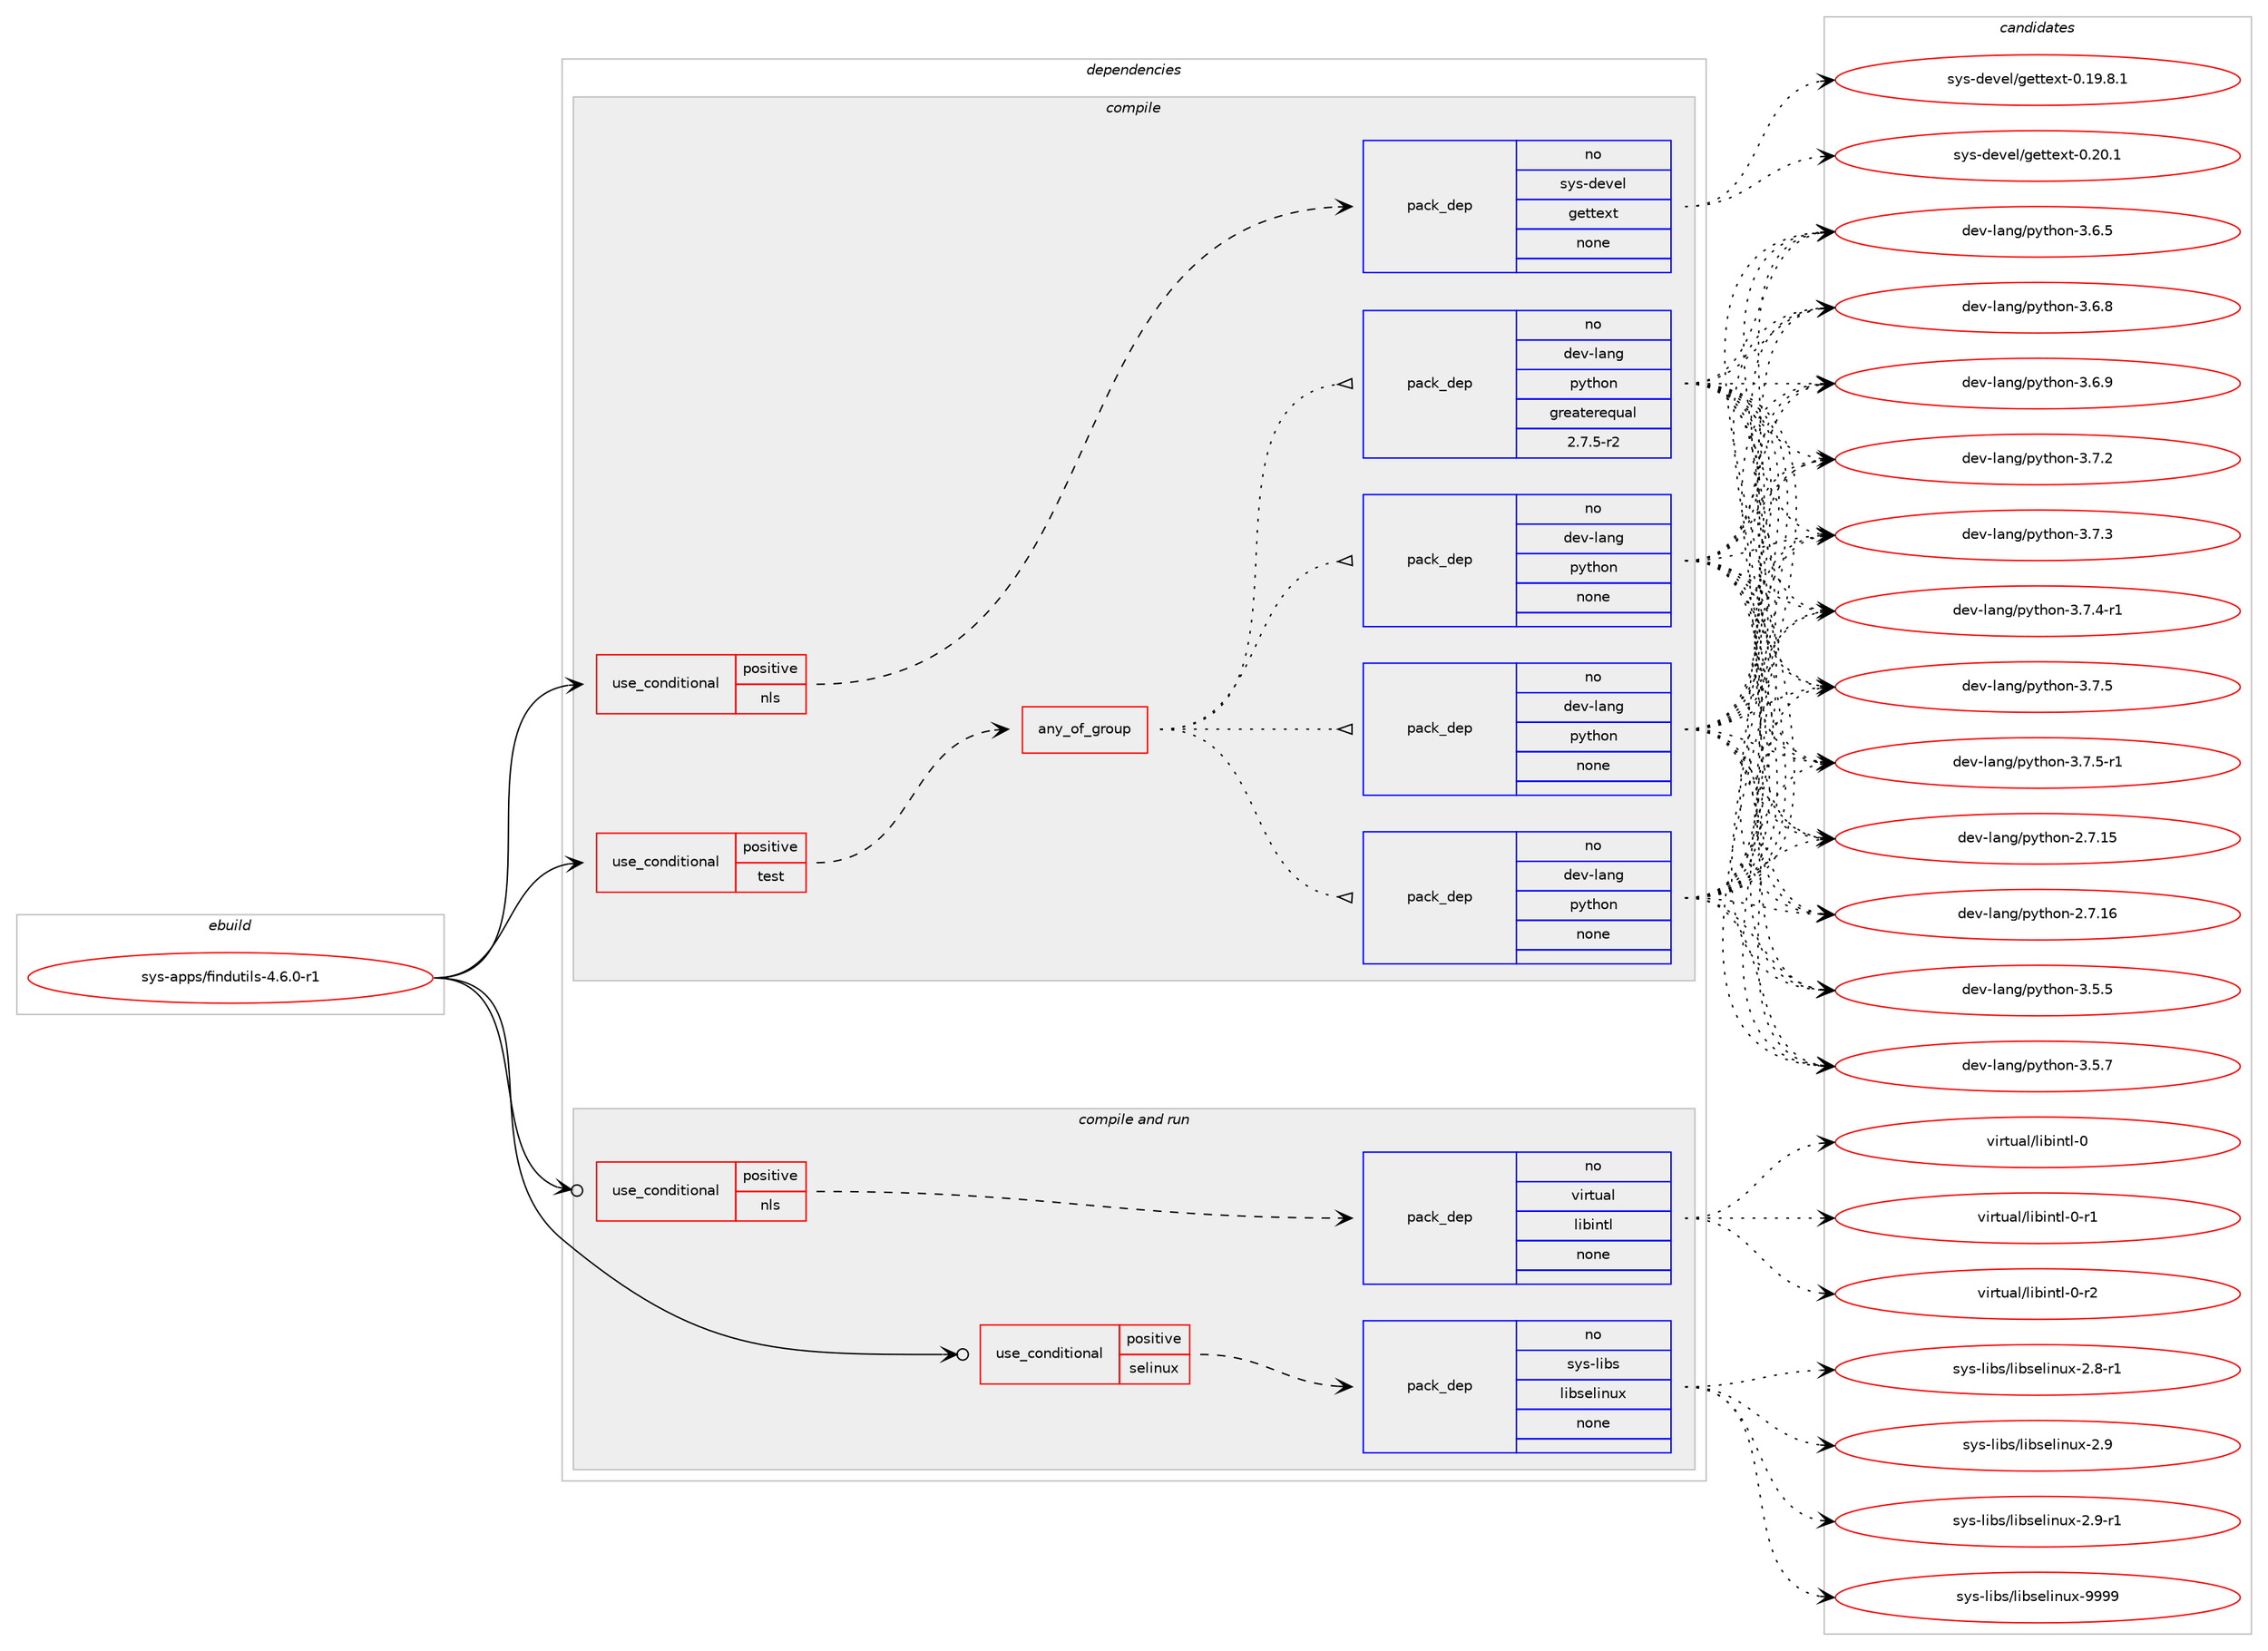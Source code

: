 digraph prolog {

# *************
# Graph options
# *************

newrank=true;
concentrate=true;
compound=true;
graph [rankdir=LR,fontname=Helvetica,fontsize=10,ranksep=1.5];#, ranksep=2.5, nodesep=0.2];
edge  [arrowhead=vee];
node  [fontname=Helvetica,fontsize=10];

# **********
# The ebuild
# **********

subgraph cluster_leftcol {
color=gray;
rank=same;
label=<<i>ebuild</i>>;
id [label="sys-apps/findutils-4.6.0-r1", color=red, width=4, href="../sys-apps/findutils-4.6.0-r1.svg"];
}

# ****************
# The dependencies
# ****************

subgraph cluster_midcol {
color=gray;
label=<<i>dependencies</i>>;
subgraph cluster_compile {
fillcolor="#eeeeee";
style=filled;
label=<<i>compile</i>>;
subgraph cond210479 {
dependency874480 [label=<<TABLE BORDER="0" CELLBORDER="1" CELLSPACING="0" CELLPADDING="4"><TR><TD ROWSPAN="3" CELLPADDING="10">use_conditional</TD></TR><TR><TD>positive</TD></TR><TR><TD>nls</TD></TR></TABLE>>, shape=none, color=red];
subgraph pack648665 {
dependency874481 [label=<<TABLE BORDER="0" CELLBORDER="1" CELLSPACING="0" CELLPADDING="4" WIDTH="220"><TR><TD ROWSPAN="6" CELLPADDING="30">pack_dep</TD></TR><TR><TD WIDTH="110">no</TD></TR><TR><TD>sys-devel</TD></TR><TR><TD>gettext</TD></TR><TR><TD>none</TD></TR><TR><TD></TD></TR></TABLE>>, shape=none, color=blue];
}
dependency874480:e -> dependency874481:w [weight=20,style="dashed",arrowhead="vee"];
}
id:e -> dependency874480:w [weight=20,style="solid",arrowhead="vee"];
subgraph cond210480 {
dependency874482 [label=<<TABLE BORDER="0" CELLBORDER="1" CELLSPACING="0" CELLPADDING="4"><TR><TD ROWSPAN="3" CELLPADDING="10">use_conditional</TD></TR><TR><TD>positive</TD></TR><TR><TD>test</TD></TR></TABLE>>, shape=none, color=red];
subgraph any14813 {
dependency874483 [label=<<TABLE BORDER="0" CELLBORDER="1" CELLSPACING="0" CELLPADDING="4"><TR><TD CELLPADDING="10">any_of_group</TD></TR></TABLE>>, shape=none, color=red];subgraph pack648666 {
dependency874484 [label=<<TABLE BORDER="0" CELLBORDER="1" CELLSPACING="0" CELLPADDING="4" WIDTH="220"><TR><TD ROWSPAN="6" CELLPADDING="30">pack_dep</TD></TR><TR><TD WIDTH="110">no</TD></TR><TR><TD>dev-lang</TD></TR><TR><TD>python</TD></TR><TR><TD>none</TD></TR><TR><TD></TD></TR></TABLE>>, shape=none, color=blue];
}
dependency874483:e -> dependency874484:w [weight=20,style="dotted",arrowhead="oinv"];
subgraph pack648667 {
dependency874485 [label=<<TABLE BORDER="0" CELLBORDER="1" CELLSPACING="0" CELLPADDING="4" WIDTH="220"><TR><TD ROWSPAN="6" CELLPADDING="30">pack_dep</TD></TR><TR><TD WIDTH="110">no</TD></TR><TR><TD>dev-lang</TD></TR><TR><TD>python</TD></TR><TR><TD>none</TD></TR><TR><TD></TD></TR></TABLE>>, shape=none, color=blue];
}
dependency874483:e -> dependency874485:w [weight=20,style="dotted",arrowhead="oinv"];
subgraph pack648668 {
dependency874486 [label=<<TABLE BORDER="0" CELLBORDER="1" CELLSPACING="0" CELLPADDING="4" WIDTH="220"><TR><TD ROWSPAN="6" CELLPADDING="30">pack_dep</TD></TR><TR><TD WIDTH="110">no</TD></TR><TR><TD>dev-lang</TD></TR><TR><TD>python</TD></TR><TR><TD>none</TD></TR><TR><TD></TD></TR></TABLE>>, shape=none, color=blue];
}
dependency874483:e -> dependency874486:w [weight=20,style="dotted",arrowhead="oinv"];
subgraph pack648669 {
dependency874487 [label=<<TABLE BORDER="0" CELLBORDER="1" CELLSPACING="0" CELLPADDING="4" WIDTH="220"><TR><TD ROWSPAN="6" CELLPADDING="30">pack_dep</TD></TR><TR><TD WIDTH="110">no</TD></TR><TR><TD>dev-lang</TD></TR><TR><TD>python</TD></TR><TR><TD>greaterequal</TD></TR><TR><TD>2.7.5-r2</TD></TR></TABLE>>, shape=none, color=blue];
}
dependency874483:e -> dependency874487:w [weight=20,style="dotted",arrowhead="oinv"];
}
dependency874482:e -> dependency874483:w [weight=20,style="dashed",arrowhead="vee"];
}
id:e -> dependency874482:w [weight=20,style="solid",arrowhead="vee"];
}
subgraph cluster_compileandrun {
fillcolor="#eeeeee";
style=filled;
label=<<i>compile and run</i>>;
subgraph cond210481 {
dependency874488 [label=<<TABLE BORDER="0" CELLBORDER="1" CELLSPACING="0" CELLPADDING="4"><TR><TD ROWSPAN="3" CELLPADDING="10">use_conditional</TD></TR><TR><TD>positive</TD></TR><TR><TD>nls</TD></TR></TABLE>>, shape=none, color=red];
subgraph pack648670 {
dependency874489 [label=<<TABLE BORDER="0" CELLBORDER="1" CELLSPACING="0" CELLPADDING="4" WIDTH="220"><TR><TD ROWSPAN="6" CELLPADDING="30">pack_dep</TD></TR><TR><TD WIDTH="110">no</TD></TR><TR><TD>virtual</TD></TR><TR><TD>libintl</TD></TR><TR><TD>none</TD></TR><TR><TD></TD></TR></TABLE>>, shape=none, color=blue];
}
dependency874488:e -> dependency874489:w [weight=20,style="dashed",arrowhead="vee"];
}
id:e -> dependency874488:w [weight=20,style="solid",arrowhead="odotvee"];
subgraph cond210482 {
dependency874490 [label=<<TABLE BORDER="0" CELLBORDER="1" CELLSPACING="0" CELLPADDING="4"><TR><TD ROWSPAN="3" CELLPADDING="10">use_conditional</TD></TR><TR><TD>positive</TD></TR><TR><TD>selinux</TD></TR></TABLE>>, shape=none, color=red];
subgraph pack648671 {
dependency874491 [label=<<TABLE BORDER="0" CELLBORDER="1" CELLSPACING="0" CELLPADDING="4" WIDTH="220"><TR><TD ROWSPAN="6" CELLPADDING="30">pack_dep</TD></TR><TR><TD WIDTH="110">no</TD></TR><TR><TD>sys-libs</TD></TR><TR><TD>libselinux</TD></TR><TR><TD>none</TD></TR><TR><TD></TD></TR></TABLE>>, shape=none, color=blue];
}
dependency874490:e -> dependency874491:w [weight=20,style="dashed",arrowhead="vee"];
}
id:e -> dependency874490:w [weight=20,style="solid",arrowhead="odotvee"];
}
subgraph cluster_run {
fillcolor="#eeeeee";
style=filled;
label=<<i>run</i>>;
}
}

# **************
# The candidates
# **************

subgraph cluster_choices {
rank=same;
color=gray;
label=<<i>candidates</i>>;

subgraph choice648665 {
color=black;
nodesep=1;
choice1151211154510010111810110847103101116116101120116454846495746564649 [label="sys-devel/gettext-0.19.8.1", color=red, width=4,href="../sys-devel/gettext-0.19.8.1.svg"];
choice115121115451001011181011084710310111611610112011645484650484649 [label="sys-devel/gettext-0.20.1", color=red, width=4,href="../sys-devel/gettext-0.20.1.svg"];
dependency874481:e -> choice1151211154510010111810110847103101116116101120116454846495746564649:w [style=dotted,weight="100"];
dependency874481:e -> choice115121115451001011181011084710310111611610112011645484650484649:w [style=dotted,weight="100"];
}
subgraph choice648666 {
color=black;
nodesep=1;
choice10010111845108971101034711212111610411111045504655464953 [label="dev-lang/python-2.7.15", color=red, width=4,href="../dev-lang/python-2.7.15.svg"];
choice10010111845108971101034711212111610411111045504655464954 [label="dev-lang/python-2.7.16", color=red, width=4,href="../dev-lang/python-2.7.16.svg"];
choice100101118451089711010347112121116104111110455146534653 [label="dev-lang/python-3.5.5", color=red, width=4,href="../dev-lang/python-3.5.5.svg"];
choice100101118451089711010347112121116104111110455146534655 [label="dev-lang/python-3.5.7", color=red, width=4,href="../dev-lang/python-3.5.7.svg"];
choice100101118451089711010347112121116104111110455146544653 [label="dev-lang/python-3.6.5", color=red, width=4,href="../dev-lang/python-3.6.5.svg"];
choice100101118451089711010347112121116104111110455146544656 [label="dev-lang/python-3.6.8", color=red, width=4,href="../dev-lang/python-3.6.8.svg"];
choice100101118451089711010347112121116104111110455146544657 [label="dev-lang/python-3.6.9", color=red, width=4,href="../dev-lang/python-3.6.9.svg"];
choice100101118451089711010347112121116104111110455146554650 [label="dev-lang/python-3.7.2", color=red, width=4,href="../dev-lang/python-3.7.2.svg"];
choice100101118451089711010347112121116104111110455146554651 [label="dev-lang/python-3.7.3", color=red, width=4,href="../dev-lang/python-3.7.3.svg"];
choice1001011184510897110103471121211161041111104551465546524511449 [label="dev-lang/python-3.7.4-r1", color=red, width=4,href="../dev-lang/python-3.7.4-r1.svg"];
choice100101118451089711010347112121116104111110455146554653 [label="dev-lang/python-3.7.5", color=red, width=4,href="../dev-lang/python-3.7.5.svg"];
choice1001011184510897110103471121211161041111104551465546534511449 [label="dev-lang/python-3.7.5-r1", color=red, width=4,href="../dev-lang/python-3.7.5-r1.svg"];
dependency874484:e -> choice10010111845108971101034711212111610411111045504655464953:w [style=dotted,weight="100"];
dependency874484:e -> choice10010111845108971101034711212111610411111045504655464954:w [style=dotted,weight="100"];
dependency874484:e -> choice100101118451089711010347112121116104111110455146534653:w [style=dotted,weight="100"];
dependency874484:e -> choice100101118451089711010347112121116104111110455146534655:w [style=dotted,weight="100"];
dependency874484:e -> choice100101118451089711010347112121116104111110455146544653:w [style=dotted,weight="100"];
dependency874484:e -> choice100101118451089711010347112121116104111110455146544656:w [style=dotted,weight="100"];
dependency874484:e -> choice100101118451089711010347112121116104111110455146544657:w [style=dotted,weight="100"];
dependency874484:e -> choice100101118451089711010347112121116104111110455146554650:w [style=dotted,weight="100"];
dependency874484:e -> choice100101118451089711010347112121116104111110455146554651:w [style=dotted,weight="100"];
dependency874484:e -> choice1001011184510897110103471121211161041111104551465546524511449:w [style=dotted,weight="100"];
dependency874484:e -> choice100101118451089711010347112121116104111110455146554653:w [style=dotted,weight="100"];
dependency874484:e -> choice1001011184510897110103471121211161041111104551465546534511449:w [style=dotted,weight="100"];
}
subgraph choice648667 {
color=black;
nodesep=1;
choice10010111845108971101034711212111610411111045504655464953 [label="dev-lang/python-2.7.15", color=red, width=4,href="../dev-lang/python-2.7.15.svg"];
choice10010111845108971101034711212111610411111045504655464954 [label="dev-lang/python-2.7.16", color=red, width=4,href="../dev-lang/python-2.7.16.svg"];
choice100101118451089711010347112121116104111110455146534653 [label="dev-lang/python-3.5.5", color=red, width=4,href="../dev-lang/python-3.5.5.svg"];
choice100101118451089711010347112121116104111110455146534655 [label="dev-lang/python-3.5.7", color=red, width=4,href="../dev-lang/python-3.5.7.svg"];
choice100101118451089711010347112121116104111110455146544653 [label="dev-lang/python-3.6.5", color=red, width=4,href="../dev-lang/python-3.6.5.svg"];
choice100101118451089711010347112121116104111110455146544656 [label="dev-lang/python-3.6.8", color=red, width=4,href="../dev-lang/python-3.6.8.svg"];
choice100101118451089711010347112121116104111110455146544657 [label="dev-lang/python-3.6.9", color=red, width=4,href="../dev-lang/python-3.6.9.svg"];
choice100101118451089711010347112121116104111110455146554650 [label="dev-lang/python-3.7.2", color=red, width=4,href="../dev-lang/python-3.7.2.svg"];
choice100101118451089711010347112121116104111110455146554651 [label="dev-lang/python-3.7.3", color=red, width=4,href="../dev-lang/python-3.7.3.svg"];
choice1001011184510897110103471121211161041111104551465546524511449 [label="dev-lang/python-3.7.4-r1", color=red, width=4,href="../dev-lang/python-3.7.4-r1.svg"];
choice100101118451089711010347112121116104111110455146554653 [label="dev-lang/python-3.7.5", color=red, width=4,href="../dev-lang/python-3.7.5.svg"];
choice1001011184510897110103471121211161041111104551465546534511449 [label="dev-lang/python-3.7.5-r1", color=red, width=4,href="../dev-lang/python-3.7.5-r1.svg"];
dependency874485:e -> choice10010111845108971101034711212111610411111045504655464953:w [style=dotted,weight="100"];
dependency874485:e -> choice10010111845108971101034711212111610411111045504655464954:w [style=dotted,weight="100"];
dependency874485:e -> choice100101118451089711010347112121116104111110455146534653:w [style=dotted,weight="100"];
dependency874485:e -> choice100101118451089711010347112121116104111110455146534655:w [style=dotted,weight="100"];
dependency874485:e -> choice100101118451089711010347112121116104111110455146544653:w [style=dotted,weight="100"];
dependency874485:e -> choice100101118451089711010347112121116104111110455146544656:w [style=dotted,weight="100"];
dependency874485:e -> choice100101118451089711010347112121116104111110455146544657:w [style=dotted,weight="100"];
dependency874485:e -> choice100101118451089711010347112121116104111110455146554650:w [style=dotted,weight="100"];
dependency874485:e -> choice100101118451089711010347112121116104111110455146554651:w [style=dotted,weight="100"];
dependency874485:e -> choice1001011184510897110103471121211161041111104551465546524511449:w [style=dotted,weight="100"];
dependency874485:e -> choice100101118451089711010347112121116104111110455146554653:w [style=dotted,weight="100"];
dependency874485:e -> choice1001011184510897110103471121211161041111104551465546534511449:w [style=dotted,weight="100"];
}
subgraph choice648668 {
color=black;
nodesep=1;
choice10010111845108971101034711212111610411111045504655464953 [label="dev-lang/python-2.7.15", color=red, width=4,href="../dev-lang/python-2.7.15.svg"];
choice10010111845108971101034711212111610411111045504655464954 [label="dev-lang/python-2.7.16", color=red, width=4,href="../dev-lang/python-2.7.16.svg"];
choice100101118451089711010347112121116104111110455146534653 [label="dev-lang/python-3.5.5", color=red, width=4,href="../dev-lang/python-3.5.5.svg"];
choice100101118451089711010347112121116104111110455146534655 [label="dev-lang/python-3.5.7", color=red, width=4,href="../dev-lang/python-3.5.7.svg"];
choice100101118451089711010347112121116104111110455146544653 [label="dev-lang/python-3.6.5", color=red, width=4,href="../dev-lang/python-3.6.5.svg"];
choice100101118451089711010347112121116104111110455146544656 [label="dev-lang/python-3.6.8", color=red, width=4,href="../dev-lang/python-3.6.8.svg"];
choice100101118451089711010347112121116104111110455146544657 [label="dev-lang/python-3.6.9", color=red, width=4,href="../dev-lang/python-3.6.9.svg"];
choice100101118451089711010347112121116104111110455146554650 [label="dev-lang/python-3.7.2", color=red, width=4,href="../dev-lang/python-3.7.2.svg"];
choice100101118451089711010347112121116104111110455146554651 [label="dev-lang/python-3.7.3", color=red, width=4,href="../dev-lang/python-3.7.3.svg"];
choice1001011184510897110103471121211161041111104551465546524511449 [label="dev-lang/python-3.7.4-r1", color=red, width=4,href="../dev-lang/python-3.7.4-r1.svg"];
choice100101118451089711010347112121116104111110455146554653 [label="dev-lang/python-3.7.5", color=red, width=4,href="../dev-lang/python-3.7.5.svg"];
choice1001011184510897110103471121211161041111104551465546534511449 [label="dev-lang/python-3.7.5-r1", color=red, width=4,href="../dev-lang/python-3.7.5-r1.svg"];
dependency874486:e -> choice10010111845108971101034711212111610411111045504655464953:w [style=dotted,weight="100"];
dependency874486:e -> choice10010111845108971101034711212111610411111045504655464954:w [style=dotted,weight="100"];
dependency874486:e -> choice100101118451089711010347112121116104111110455146534653:w [style=dotted,weight="100"];
dependency874486:e -> choice100101118451089711010347112121116104111110455146534655:w [style=dotted,weight="100"];
dependency874486:e -> choice100101118451089711010347112121116104111110455146544653:w [style=dotted,weight="100"];
dependency874486:e -> choice100101118451089711010347112121116104111110455146544656:w [style=dotted,weight="100"];
dependency874486:e -> choice100101118451089711010347112121116104111110455146544657:w [style=dotted,weight="100"];
dependency874486:e -> choice100101118451089711010347112121116104111110455146554650:w [style=dotted,weight="100"];
dependency874486:e -> choice100101118451089711010347112121116104111110455146554651:w [style=dotted,weight="100"];
dependency874486:e -> choice1001011184510897110103471121211161041111104551465546524511449:w [style=dotted,weight="100"];
dependency874486:e -> choice100101118451089711010347112121116104111110455146554653:w [style=dotted,weight="100"];
dependency874486:e -> choice1001011184510897110103471121211161041111104551465546534511449:w [style=dotted,weight="100"];
}
subgraph choice648669 {
color=black;
nodesep=1;
choice10010111845108971101034711212111610411111045504655464953 [label="dev-lang/python-2.7.15", color=red, width=4,href="../dev-lang/python-2.7.15.svg"];
choice10010111845108971101034711212111610411111045504655464954 [label="dev-lang/python-2.7.16", color=red, width=4,href="../dev-lang/python-2.7.16.svg"];
choice100101118451089711010347112121116104111110455146534653 [label="dev-lang/python-3.5.5", color=red, width=4,href="../dev-lang/python-3.5.5.svg"];
choice100101118451089711010347112121116104111110455146534655 [label="dev-lang/python-3.5.7", color=red, width=4,href="../dev-lang/python-3.5.7.svg"];
choice100101118451089711010347112121116104111110455146544653 [label="dev-lang/python-3.6.5", color=red, width=4,href="../dev-lang/python-3.6.5.svg"];
choice100101118451089711010347112121116104111110455146544656 [label="dev-lang/python-3.6.8", color=red, width=4,href="../dev-lang/python-3.6.8.svg"];
choice100101118451089711010347112121116104111110455146544657 [label="dev-lang/python-3.6.9", color=red, width=4,href="../dev-lang/python-3.6.9.svg"];
choice100101118451089711010347112121116104111110455146554650 [label="dev-lang/python-3.7.2", color=red, width=4,href="../dev-lang/python-3.7.2.svg"];
choice100101118451089711010347112121116104111110455146554651 [label="dev-lang/python-3.7.3", color=red, width=4,href="../dev-lang/python-3.7.3.svg"];
choice1001011184510897110103471121211161041111104551465546524511449 [label="dev-lang/python-3.7.4-r1", color=red, width=4,href="../dev-lang/python-3.7.4-r1.svg"];
choice100101118451089711010347112121116104111110455146554653 [label="dev-lang/python-3.7.5", color=red, width=4,href="../dev-lang/python-3.7.5.svg"];
choice1001011184510897110103471121211161041111104551465546534511449 [label="dev-lang/python-3.7.5-r1", color=red, width=4,href="../dev-lang/python-3.7.5-r1.svg"];
dependency874487:e -> choice10010111845108971101034711212111610411111045504655464953:w [style=dotted,weight="100"];
dependency874487:e -> choice10010111845108971101034711212111610411111045504655464954:w [style=dotted,weight="100"];
dependency874487:e -> choice100101118451089711010347112121116104111110455146534653:w [style=dotted,weight="100"];
dependency874487:e -> choice100101118451089711010347112121116104111110455146534655:w [style=dotted,weight="100"];
dependency874487:e -> choice100101118451089711010347112121116104111110455146544653:w [style=dotted,weight="100"];
dependency874487:e -> choice100101118451089711010347112121116104111110455146544656:w [style=dotted,weight="100"];
dependency874487:e -> choice100101118451089711010347112121116104111110455146544657:w [style=dotted,weight="100"];
dependency874487:e -> choice100101118451089711010347112121116104111110455146554650:w [style=dotted,weight="100"];
dependency874487:e -> choice100101118451089711010347112121116104111110455146554651:w [style=dotted,weight="100"];
dependency874487:e -> choice1001011184510897110103471121211161041111104551465546524511449:w [style=dotted,weight="100"];
dependency874487:e -> choice100101118451089711010347112121116104111110455146554653:w [style=dotted,weight="100"];
dependency874487:e -> choice1001011184510897110103471121211161041111104551465546534511449:w [style=dotted,weight="100"];
}
subgraph choice648670 {
color=black;
nodesep=1;
choice1181051141161179710847108105981051101161084548 [label="virtual/libintl-0", color=red, width=4,href="../virtual/libintl-0.svg"];
choice11810511411611797108471081059810511011610845484511449 [label="virtual/libintl-0-r1", color=red, width=4,href="../virtual/libintl-0-r1.svg"];
choice11810511411611797108471081059810511011610845484511450 [label="virtual/libintl-0-r2", color=red, width=4,href="../virtual/libintl-0-r2.svg"];
dependency874489:e -> choice1181051141161179710847108105981051101161084548:w [style=dotted,weight="100"];
dependency874489:e -> choice11810511411611797108471081059810511011610845484511449:w [style=dotted,weight="100"];
dependency874489:e -> choice11810511411611797108471081059810511011610845484511450:w [style=dotted,weight="100"];
}
subgraph choice648671 {
color=black;
nodesep=1;
choice11512111545108105981154710810598115101108105110117120455046564511449 [label="sys-libs/libselinux-2.8-r1", color=red, width=4,href="../sys-libs/libselinux-2.8-r1.svg"];
choice1151211154510810598115471081059811510110810511011712045504657 [label="sys-libs/libselinux-2.9", color=red, width=4,href="../sys-libs/libselinux-2.9.svg"];
choice11512111545108105981154710810598115101108105110117120455046574511449 [label="sys-libs/libselinux-2.9-r1", color=red, width=4,href="../sys-libs/libselinux-2.9-r1.svg"];
choice115121115451081059811547108105981151011081051101171204557575757 [label="sys-libs/libselinux-9999", color=red, width=4,href="../sys-libs/libselinux-9999.svg"];
dependency874491:e -> choice11512111545108105981154710810598115101108105110117120455046564511449:w [style=dotted,weight="100"];
dependency874491:e -> choice1151211154510810598115471081059811510110810511011712045504657:w [style=dotted,weight="100"];
dependency874491:e -> choice11512111545108105981154710810598115101108105110117120455046574511449:w [style=dotted,weight="100"];
dependency874491:e -> choice115121115451081059811547108105981151011081051101171204557575757:w [style=dotted,weight="100"];
}
}

}
